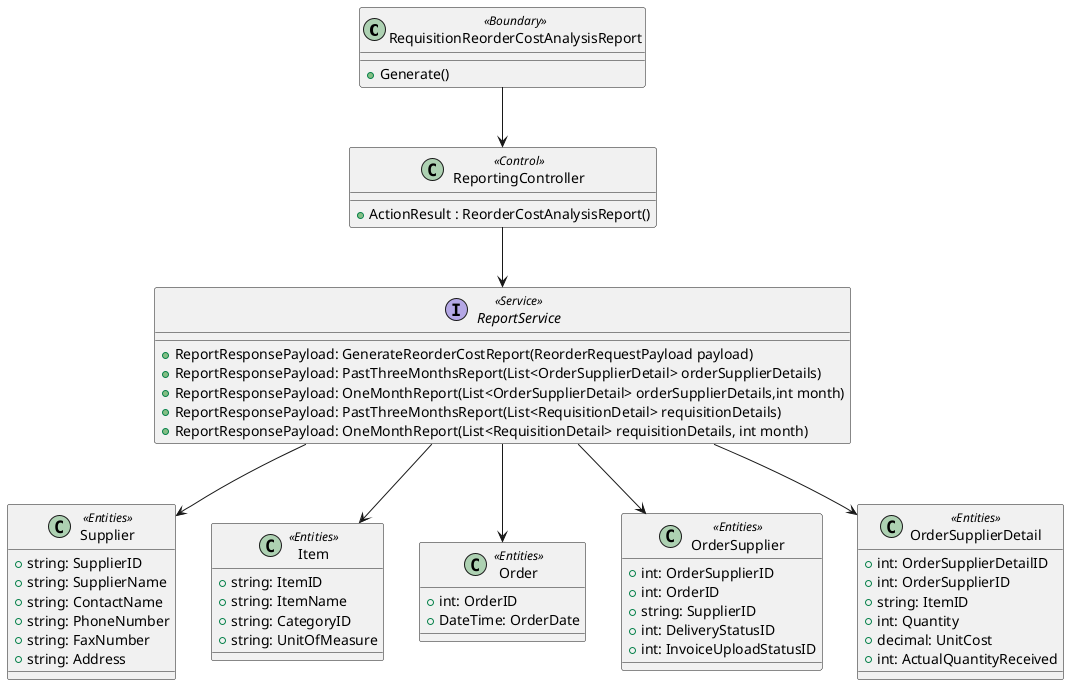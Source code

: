 @startuml

Class RequisitionReorderCostAnalysisReport <<Boundary>>{
    +Generate()
}
Class ReportingController <<Control>> {
   +ActionResult : ReorderCostAnalysisReport()    
}


Interface ReportService <<Service>>{

+ ReportResponsePayload: GenerateReorderCostReport(ReorderRequestPayload payload)
+ ReportResponsePayload: PastThreeMonthsReport(List<OrderSupplierDetail> orderSupplierDetails)
+ ReportResponsePayload: OneMonthReport(List<OrderSupplierDetail> orderSupplierDetails,int month)
+ ReportResponsePayload: PastThreeMonthsReport(List<RequisitionDetail> requisitionDetails)
+ ReportResponsePayload: OneMonthReport(List<RequisitionDetail> requisitionDetails, int month)
}

Class Supplier <<Entities>> {
+string: SupplierID
+string: SupplierName
+string: ContactName
+string: PhoneNumber
+string: FaxNumber
+string: Address
}


Class Item <<Entities>> {
+string: ItemID
+string: ItemName
+string: CategoryID
+string: UnitOfMeasure
}

Class Order <<Entities>> {
+int: OrderID
+DateTime: OrderDate
}

Class OrderSupplier <<Entities>> {
+int: OrderSupplierID
+int: OrderID
+string: SupplierID
+int: DeliveryStatusID
+int: InvoiceUploadStatusID

}

Class OrderSupplierDetail <<Entities>> {
+int: OrderSupplierDetailID
+int: OrderSupplierID
+string: ItemID
+int: Quantity
+decimal: UnitCost
+int: ActualQuantityReceived
}

RequisitionReorderCostAnalysisReport --> ReportingController
ReportingController --> ReportService
ReportService --> Supplier
ReportService --> Order
ReportService --> Item
ReportService --> OrderSupplier
ReportService --> OrderSupplierDetail
@enduml